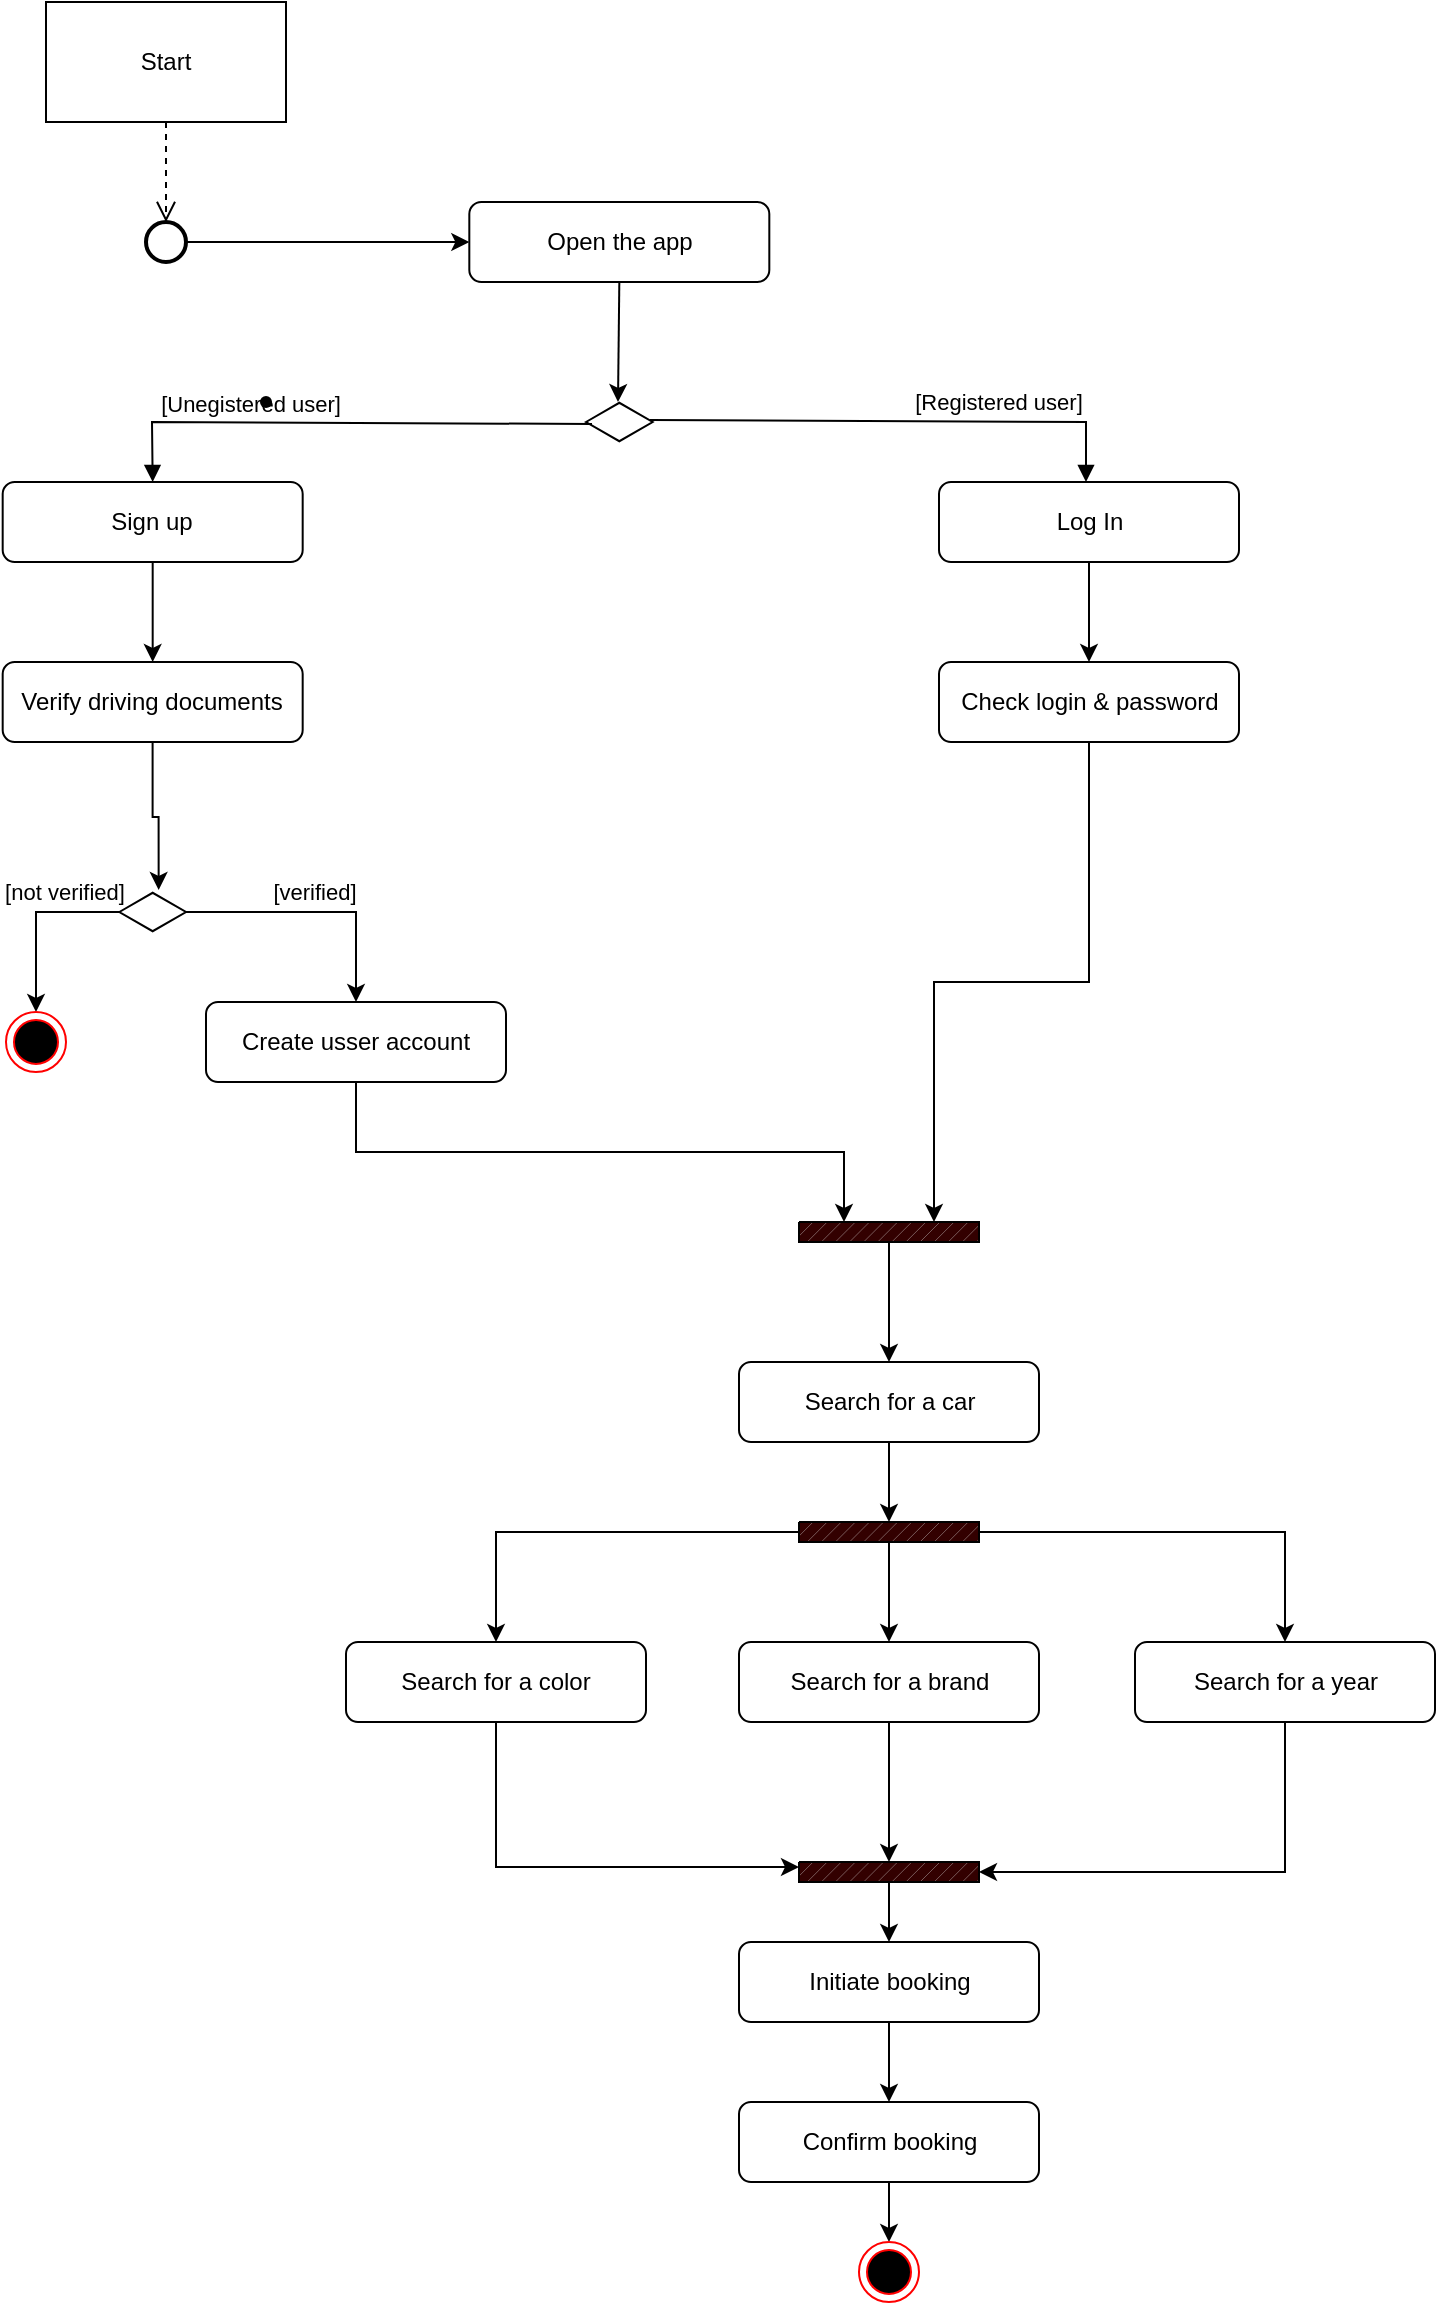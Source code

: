 <mxfile version="24.0.7" type="github">
  <diagram name="Страница — 1" id="BVJE3lZtq1kFPK1EYA-J">
    <mxGraphModel dx="2036" dy="789" grid="1" gridSize="10" guides="1" tooltips="1" connect="1" arrows="1" fold="1" page="1" pageScale="1" pageWidth="827" pageHeight="1169" math="0" shadow="0">
      <root>
        <mxCell id="0" />
        <mxCell id="1" parent="0" />
        <mxCell id="CK1jUhTTW7ounfkzw69f-1" value="Start" style="rounded=0;whiteSpace=wrap;html=1;" vertex="1" parent="1">
          <mxGeometry x="30" y="10" width="120" height="60" as="geometry" />
        </mxCell>
        <mxCell id="CK1jUhTTW7ounfkzw69f-3" value="Open the app" style="rounded=1;whiteSpace=wrap;html=1;" vertex="1" parent="1">
          <mxGeometry x="241.66" y="110" width="150" height="40" as="geometry" />
        </mxCell>
        <mxCell id="CK1jUhTTW7ounfkzw69f-4" value="" style="html=1;whiteSpace=wrap;aspect=fixed;shape=isoRectangle;" vertex="1" parent="1">
          <mxGeometry x="300" y="210" width="33.33" height="20" as="geometry" />
        </mxCell>
        <mxCell id="CK1jUhTTW7ounfkzw69f-5" value="" style="endArrow=classic;html=1;rounded=0;entryX=0.48;entryY=0;entryDx=0;entryDy=0;entryPerimeter=0;exitX=0.5;exitY=1;exitDx=0;exitDy=0;" edge="1" parent="1" source="CK1jUhTTW7ounfkzw69f-3" target="CK1jUhTTW7ounfkzw69f-4">
          <mxGeometry width="50" height="50" relative="1" as="geometry">
            <mxPoint x="230" y="150" as="sourcePoint" />
            <mxPoint x="280" y="100" as="targetPoint" />
          </mxGeometry>
        </mxCell>
        <mxCell id="CK1jUhTTW7ounfkzw69f-84" style="edgeStyle=orthogonalEdgeStyle;rounded=0;orthogonalLoop=1;jettySize=auto;html=1;entryX=0.5;entryY=0;entryDx=0;entryDy=0;" edge="1" parent="1" source="CK1jUhTTW7ounfkzw69f-11" target="CK1jUhTTW7ounfkzw69f-83">
          <mxGeometry relative="1" as="geometry" />
        </mxCell>
        <mxCell id="CK1jUhTTW7ounfkzw69f-11" value="Log In" style="rounded=1;whiteSpace=wrap;html=1;" vertex="1" parent="1">
          <mxGeometry x="476.5" y="250" width="150" height="40" as="geometry" />
        </mxCell>
        <mxCell id="CK1jUhTTW7ounfkzw69f-50" style="edgeStyle=orthogonalEdgeStyle;rounded=0;orthogonalLoop=1;jettySize=auto;html=1;" edge="1" parent="1" source="CK1jUhTTW7ounfkzw69f-12" target="CK1jUhTTW7ounfkzw69f-48">
          <mxGeometry relative="1" as="geometry" />
        </mxCell>
        <mxCell id="CK1jUhTTW7ounfkzw69f-12" value="Sign up" style="rounded=1;whiteSpace=wrap;html=1;" vertex="1" parent="1">
          <mxGeometry x="8.34" y="250" width="150" height="40" as="geometry" />
        </mxCell>
        <mxCell id="CK1jUhTTW7ounfkzw69f-13" value="" style="html=1;verticalAlign=bottom;endArrow=block;curved=0;rounded=0;exitX=0.09;exitY=0.55;exitDx=0;exitDy=0;exitPerimeter=0;entryX=0.5;entryY=0;entryDx=0;entryDy=0;" edge="1" parent="1" source="CK1jUhTTW7ounfkzw69f-4" target="CK1jUhTTW7ounfkzw69f-12">
          <mxGeometry width="80" relative="1" as="geometry">
            <mxPoint x="240" y="330" as="sourcePoint" />
            <mxPoint x="320" y="330" as="targetPoint" />
            <Array as="points">
              <mxPoint x="83" y="220" />
            </Array>
          </mxGeometry>
        </mxCell>
        <mxCell id="CK1jUhTTW7ounfkzw69f-15" value="[Unegistered user]" style="edgeLabel;html=1;align=center;verticalAlign=middle;resizable=0;points=[];" vertex="1" connectable="0" parent="CK1jUhTTW7ounfkzw69f-13">
          <mxGeometry x="0.248" y="-2" relative="1" as="geometry">
            <mxPoint x="-15" y="-8" as="offset" />
          </mxGeometry>
        </mxCell>
        <mxCell id="CK1jUhTTW7ounfkzw69f-14" value="" style="html=1;verticalAlign=bottom;endArrow=block;curved=0;rounded=0;exitX=0.96;exitY=0.45;exitDx=0;exitDy=0;exitPerimeter=0;" edge="1" parent="1" source="CK1jUhTTW7ounfkzw69f-4" target="CK1jUhTTW7ounfkzw69f-11">
          <mxGeometry width="80" relative="1" as="geometry">
            <mxPoint x="313" y="261" as="sourcePoint" />
            <mxPoint x="177" y="290" as="targetPoint" />
            <Array as="points">
              <mxPoint x="550" y="220" />
              <mxPoint x="550" y="250" />
            </Array>
          </mxGeometry>
        </mxCell>
        <mxCell id="CK1jUhTTW7ounfkzw69f-59" value="[Registered user]" style="edgeLabel;html=1;align=center;verticalAlign=middle;resizable=0;points=[];" vertex="1" connectable="0" parent="CK1jUhTTW7ounfkzw69f-14">
          <mxGeometry x="0.476" y="3" relative="1" as="geometry">
            <mxPoint x="-9" y="-7" as="offset" />
          </mxGeometry>
        </mxCell>
        <mxCell id="CK1jUhTTW7ounfkzw69f-17" value="Search for a car" style="rounded=1;whiteSpace=wrap;html=1;" vertex="1" parent="1">
          <mxGeometry x="376.5" y="690" width="150" height="40" as="geometry" />
        </mxCell>
        <mxCell id="CK1jUhTTW7ounfkzw69f-18" value="Search for a color" style="rounded=1;whiteSpace=wrap;html=1;" vertex="1" parent="1">
          <mxGeometry x="180.0" y="830" width="150" height="40" as="geometry" />
        </mxCell>
        <mxCell id="CK1jUhTTW7ounfkzw69f-19" value="Search for a brand" style="rounded=1;whiteSpace=wrap;html=1;" vertex="1" parent="1">
          <mxGeometry x="376.5" y="830" width="150" height="40" as="geometry" />
        </mxCell>
        <mxCell id="CK1jUhTTW7ounfkzw69f-20" value="Search for a year" style="rounded=1;whiteSpace=wrap;html=1;" vertex="1" parent="1">
          <mxGeometry x="574.5" y="830" width="150" height="40" as="geometry" />
        </mxCell>
        <mxCell id="CK1jUhTTW7ounfkzw69f-32" style="edgeStyle=orthogonalEdgeStyle;rounded=0;orthogonalLoop=1;jettySize=auto;html=1;entryX=0.5;entryY=0;entryDx=0;entryDy=0;" edge="1" parent="1" source="CK1jUhTTW7ounfkzw69f-23" target="CK1jUhTTW7ounfkzw69f-18">
          <mxGeometry relative="1" as="geometry">
            <mxPoint x="246.5" y="830" as="targetPoint" />
          </mxGeometry>
        </mxCell>
        <mxCell id="CK1jUhTTW7ounfkzw69f-33" style="edgeStyle=orthogonalEdgeStyle;rounded=0;orthogonalLoop=1;jettySize=auto;html=1;exitX=0.5;exitY=1;exitDx=0;exitDy=0;exitPerimeter=0;entryX=0.5;entryY=0;entryDx=0;entryDy=0;" edge="1" parent="1" source="CK1jUhTTW7ounfkzw69f-23" target="CK1jUhTTW7ounfkzw69f-19">
          <mxGeometry relative="1" as="geometry" />
        </mxCell>
        <mxCell id="CK1jUhTTW7ounfkzw69f-34" style="edgeStyle=orthogonalEdgeStyle;rounded=0;orthogonalLoop=1;jettySize=auto;html=1;exitX=1;exitY=0.5;exitDx=0;exitDy=0;exitPerimeter=0;entryX=0.5;entryY=0;entryDx=0;entryDy=0;" edge="1" parent="1" source="CK1jUhTTW7ounfkzw69f-23" target="CK1jUhTTW7ounfkzw69f-20">
          <mxGeometry relative="1" as="geometry">
            <mxPoint x="652" y="830" as="targetPoint" />
          </mxGeometry>
        </mxCell>
        <mxCell id="CK1jUhTTW7ounfkzw69f-23" value="" style="verticalLabelPosition=bottom;verticalAlign=top;html=1;shape=mxgraph.basic.patternFillRect;fillStyle=diag;step=5;fillStrokeWidth=0.2;fillStrokeColor=#dddddd;fillColor=#330000;" vertex="1" parent="1">
          <mxGeometry x="406.5" y="770" width="90" height="10" as="geometry" />
        </mxCell>
        <mxCell id="CK1jUhTTW7ounfkzw69f-40" style="edgeStyle=orthogonalEdgeStyle;rounded=0;orthogonalLoop=1;jettySize=auto;html=1;" edge="1" parent="1" source="CK1jUhTTW7ounfkzw69f-28" target="CK1jUhTTW7ounfkzw69f-38">
          <mxGeometry relative="1" as="geometry" />
        </mxCell>
        <mxCell id="CK1jUhTTW7ounfkzw69f-28" value="" style="verticalLabelPosition=bottom;verticalAlign=top;html=1;shape=mxgraph.basic.patternFillRect;fillStyle=diag;step=5;fillStrokeWidth=0.2;fillStrokeColor=#dddddd;fillColor=#330000;" vertex="1" parent="1">
          <mxGeometry x="406.5" y="940" width="90" height="10" as="geometry" />
        </mxCell>
        <mxCell id="CK1jUhTTW7ounfkzw69f-31" style="edgeStyle=orthogonalEdgeStyle;rounded=0;orthogonalLoop=1;jettySize=auto;html=1;entryX=0.5;entryY=0;entryDx=0;entryDy=0;entryPerimeter=0;" edge="1" parent="1" source="CK1jUhTTW7ounfkzw69f-17" target="CK1jUhTTW7ounfkzw69f-23">
          <mxGeometry relative="1" as="geometry" />
        </mxCell>
        <mxCell id="CK1jUhTTW7ounfkzw69f-35" style="edgeStyle=orthogonalEdgeStyle;rounded=0;orthogonalLoop=1;jettySize=auto;html=1;entryX=0;entryY=0.25;entryDx=0;entryDy=0;entryPerimeter=0;exitX=0.5;exitY=1;exitDx=0;exitDy=0;" edge="1" parent="1" source="CK1jUhTTW7ounfkzw69f-18" target="CK1jUhTTW7ounfkzw69f-28">
          <mxGeometry relative="1" as="geometry">
            <mxPoint x="240" y="930" as="sourcePoint" />
          </mxGeometry>
        </mxCell>
        <mxCell id="CK1jUhTTW7ounfkzw69f-36" style="edgeStyle=orthogonalEdgeStyle;rounded=0;orthogonalLoop=1;jettySize=auto;html=1;exitX=0.5;exitY=1;exitDx=0;exitDy=0;entryX=0.5;entryY=0;entryDx=0;entryDy=0;entryPerimeter=0;" edge="1" parent="1" source="CK1jUhTTW7ounfkzw69f-19" target="CK1jUhTTW7ounfkzw69f-28">
          <mxGeometry relative="1" as="geometry" />
        </mxCell>
        <mxCell id="CK1jUhTTW7ounfkzw69f-37" style="edgeStyle=orthogonalEdgeStyle;rounded=0;orthogonalLoop=1;jettySize=auto;html=1;exitX=0.5;exitY=1;exitDx=0;exitDy=0;entryX=1;entryY=0.5;entryDx=0;entryDy=0;entryPerimeter=0;" edge="1" parent="1" source="CK1jUhTTW7ounfkzw69f-20" target="CK1jUhTTW7ounfkzw69f-28">
          <mxGeometry relative="1" as="geometry">
            <mxPoint x="652" y="870" as="sourcePoint" />
          </mxGeometry>
        </mxCell>
        <mxCell id="CK1jUhTTW7ounfkzw69f-41" style="edgeStyle=orthogonalEdgeStyle;rounded=0;orthogonalLoop=1;jettySize=auto;html=1;entryX=0.5;entryY=0;entryDx=0;entryDy=0;" edge="1" parent="1" source="CK1jUhTTW7ounfkzw69f-38" target="CK1jUhTTW7ounfkzw69f-39">
          <mxGeometry relative="1" as="geometry" />
        </mxCell>
        <mxCell id="CK1jUhTTW7ounfkzw69f-38" value="Initiate booking" style="rounded=1;whiteSpace=wrap;html=1;" vertex="1" parent="1">
          <mxGeometry x="376.5" y="980" width="150" height="40" as="geometry" />
        </mxCell>
        <mxCell id="CK1jUhTTW7ounfkzw69f-43" style="edgeStyle=orthogonalEdgeStyle;rounded=0;orthogonalLoop=1;jettySize=auto;html=1;exitX=0.5;exitY=1;exitDx=0;exitDy=0;entryX=0.5;entryY=0;entryDx=0;entryDy=0;" edge="1" parent="1" source="CK1jUhTTW7ounfkzw69f-39" target="CK1jUhTTW7ounfkzw69f-42">
          <mxGeometry relative="1" as="geometry" />
        </mxCell>
        <mxCell id="CK1jUhTTW7ounfkzw69f-39" value="Confirm booking" style="rounded=1;whiteSpace=wrap;html=1;" vertex="1" parent="1">
          <mxGeometry x="376.5" y="1060" width="150" height="40" as="geometry" />
        </mxCell>
        <mxCell id="CK1jUhTTW7ounfkzw69f-42" value="" style="ellipse;html=1;shape=endState;fillColor=#000000;strokeColor=#ff0000;" vertex="1" parent="1">
          <mxGeometry x="436.5" y="1130" width="30" height="30" as="geometry" />
        </mxCell>
        <mxCell id="CK1jUhTTW7ounfkzw69f-45" style="edgeStyle=orthogonalEdgeStyle;rounded=0;orthogonalLoop=1;jettySize=auto;html=1;entryX=0;entryY=0.5;entryDx=0;entryDy=0;" edge="1" parent="1" source="CK1jUhTTW7ounfkzw69f-44" target="CK1jUhTTW7ounfkzw69f-3">
          <mxGeometry relative="1" as="geometry" />
        </mxCell>
        <mxCell id="CK1jUhTTW7ounfkzw69f-44" value="" style="strokeWidth=2;html=1;shape=mxgraph.flowchart.start_2;whiteSpace=wrap;" vertex="1" parent="1">
          <mxGeometry x="80" y="120" width="20" height="20" as="geometry" />
        </mxCell>
        <mxCell id="CK1jUhTTW7ounfkzw69f-47" value="" style="html=1;verticalAlign=bottom;endArrow=open;dashed=1;endSize=8;curved=0;rounded=0;exitX=0.5;exitY=1;exitDx=0;exitDy=0;entryX=0.5;entryY=0;entryDx=0;entryDy=0;entryPerimeter=0;" edge="1" parent="1" source="CK1jUhTTW7ounfkzw69f-1" target="CK1jUhTTW7ounfkzw69f-44">
          <mxGeometry relative="1" as="geometry">
            <mxPoint x="250" y="430" as="sourcePoint" />
            <mxPoint x="170" y="430" as="targetPoint" />
          </mxGeometry>
        </mxCell>
        <mxCell id="CK1jUhTTW7ounfkzw69f-48" value="Verify driving documents" style="rounded=1;whiteSpace=wrap;html=1;" vertex="1" parent="1">
          <mxGeometry x="8.34" y="340" width="150" height="40" as="geometry" />
        </mxCell>
        <mxCell id="CK1jUhTTW7ounfkzw69f-54" style="edgeStyle=orthogonalEdgeStyle;rounded=0;orthogonalLoop=1;jettySize=auto;html=1;entryX=0.5;entryY=0;entryDx=0;entryDy=0;" edge="1" parent="1" source="CK1jUhTTW7ounfkzw69f-49" target="CK1jUhTTW7ounfkzw69f-53">
          <mxGeometry relative="1" as="geometry" />
        </mxCell>
        <mxCell id="CK1jUhTTW7ounfkzw69f-55" value="[not verified]" style="edgeLabel;html=1;align=center;verticalAlign=middle;resizable=0;points=[];" vertex="1" connectable="0" parent="CK1jUhTTW7ounfkzw69f-54">
          <mxGeometry x="-0.385" relative="1" as="geometry">
            <mxPoint y="-10" as="offset" />
          </mxGeometry>
        </mxCell>
        <mxCell id="CK1jUhTTW7ounfkzw69f-63" style="edgeStyle=orthogonalEdgeStyle;rounded=0;orthogonalLoop=1;jettySize=auto;html=1;entryX=0.5;entryY=0;entryDx=0;entryDy=0;" edge="1" parent="1" source="CK1jUhTTW7ounfkzw69f-49" target="CK1jUhTTW7ounfkzw69f-52">
          <mxGeometry relative="1" as="geometry" />
        </mxCell>
        <mxCell id="CK1jUhTTW7ounfkzw69f-64" value="[verified]" style="edgeLabel;html=1;align=center;verticalAlign=middle;resizable=0;points=[];" vertex="1" connectable="0" parent="CK1jUhTTW7ounfkzw69f-63">
          <mxGeometry x="-0.015" y="1" relative="1" as="geometry">
            <mxPoint y="-9" as="offset" />
          </mxGeometry>
        </mxCell>
        <mxCell id="CK1jUhTTW7ounfkzw69f-49" value="" style="html=1;whiteSpace=wrap;aspect=fixed;shape=isoRectangle;" vertex="1" parent="1">
          <mxGeometry x="66.67" y="455" width="33.33" height="20" as="geometry" />
        </mxCell>
        <mxCell id="CK1jUhTTW7ounfkzw69f-52" value="Create usser account" style="rounded=1;whiteSpace=wrap;html=1;" vertex="1" parent="1">
          <mxGeometry x="110.0" y="510" width="150" height="40" as="geometry" />
        </mxCell>
        <mxCell id="CK1jUhTTW7ounfkzw69f-53" value="" style="ellipse;html=1;shape=endState;fillColor=#000000;strokeColor=#ff0000;" vertex="1" parent="1">
          <mxGeometry x="10" y="515" width="30" height="30" as="geometry" />
        </mxCell>
        <mxCell id="CK1jUhTTW7ounfkzw69f-60" value="" style="shape=waypoint;sketch=0;size=6;pointerEvents=1;points=[];fillColor=none;resizable=0;rotatable=0;perimeter=centerPerimeter;snapToPoint=1;" vertex="1" parent="1">
          <mxGeometry x="130" y="200" width="20" height="20" as="geometry" />
        </mxCell>
        <mxCell id="CK1jUhTTW7ounfkzw69f-61" style="edgeStyle=orthogonalEdgeStyle;rounded=0;orthogonalLoop=1;jettySize=auto;html=1;entryX=0.59;entryY=-0.05;entryDx=0;entryDy=0;entryPerimeter=0;" edge="1" parent="1" source="CK1jUhTTW7ounfkzw69f-48" target="CK1jUhTTW7ounfkzw69f-49">
          <mxGeometry relative="1" as="geometry" />
        </mxCell>
        <mxCell id="CK1jUhTTW7ounfkzw69f-82" style="edgeStyle=orthogonalEdgeStyle;rounded=0;orthogonalLoop=1;jettySize=auto;html=1;entryX=0.5;entryY=0;entryDx=0;entryDy=0;" edge="1" parent="1" source="CK1jUhTTW7ounfkzw69f-65" target="CK1jUhTTW7ounfkzw69f-17">
          <mxGeometry relative="1" as="geometry" />
        </mxCell>
        <mxCell id="CK1jUhTTW7ounfkzw69f-65" value="" style="verticalLabelPosition=bottom;verticalAlign=top;html=1;shape=mxgraph.basic.patternFillRect;fillStyle=diag;step=5;fillStrokeWidth=0.2;fillStrokeColor=#dddddd;fillColor=#330000;" vertex="1" parent="1">
          <mxGeometry x="406.5" y="620" width="90" height="10" as="geometry" />
        </mxCell>
        <mxCell id="CK1jUhTTW7ounfkzw69f-67" style="edgeStyle=orthogonalEdgeStyle;rounded=0;orthogonalLoop=1;jettySize=auto;html=1;entryX=0.25;entryY=0;entryDx=0;entryDy=0;entryPerimeter=0;exitX=0.5;exitY=1;exitDx=0;exitDy=0;" edge="1" parent="1" source="CK1jUhTTW7ounfkzw69f-52" target="CK1jUhTTW7ounfkzw69f-65">
          <mxGeometry relative="1" as="geometry" />
        </mxCell>
        <mxCell id="CK1jUhTTW7ounfkzw69f-83" value="Check login &amp;amp; password" style="rounded=1;whiteSpace=wrap;html=1;" vertex="1" parent="1">
          <mxGeometry x="476.5" y="340" width="150" height="40" as="geometry" />
        </mxCell>
        <mxCell id="CK1jUhTTW7ounfkzw69f-85" style="edgeStyle=orthogonalEdgeStyle;rounded=0;orthogonalLoop=1;jettySize=auto;html=1;entryX=0.75;entryY=0;entryDx=0;entryDy=0;entryPerimeter=0;" edge="1" parent="1" source="CK1jUhTTW7ounfkzw69f-83" target="CK1jUhTTW7ounfkzw69f-65">
          <mxGeometry relative="1" as="geometry" />
        </mxCell>
      </root>
    </mxGraphModel>
  </diagram>
</mxfile>
